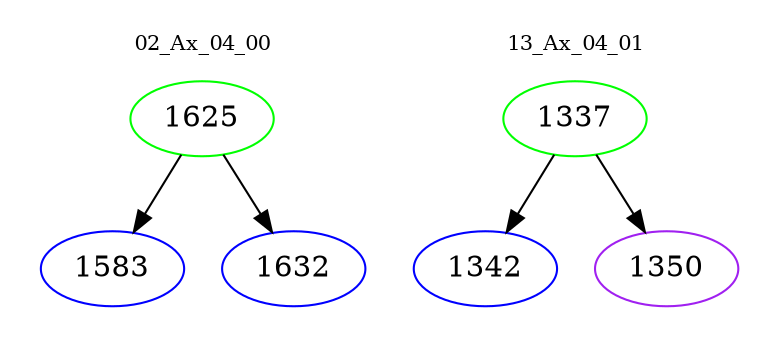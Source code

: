 digraph{
subgraph cluster_0 {
color = white
label = "02_Ax_04_00";
fontsize=10;
T0_1625 [label="1625", color="green"]
T0_1625 -> T0_1583 [color="black"]
T0_1583 [label="1583", color="blue"]
T0_1625 -> T0_1632 [color="black"]
T0_1632 [label="1632", color="blue"]
}
subgraph cluster_1 {
color = white
label = "13_Ax_04_01";
fontsize=10;
T1_1337 [label="1337", color="green"]
T1_1337 -> T1_1342 [color="black"]
T1_1342 [label="1342", color="blue"]
T1_1337 -> T1_1350 [color="black"]
T1_1350 [label="1350", color="purple"]
}
}
